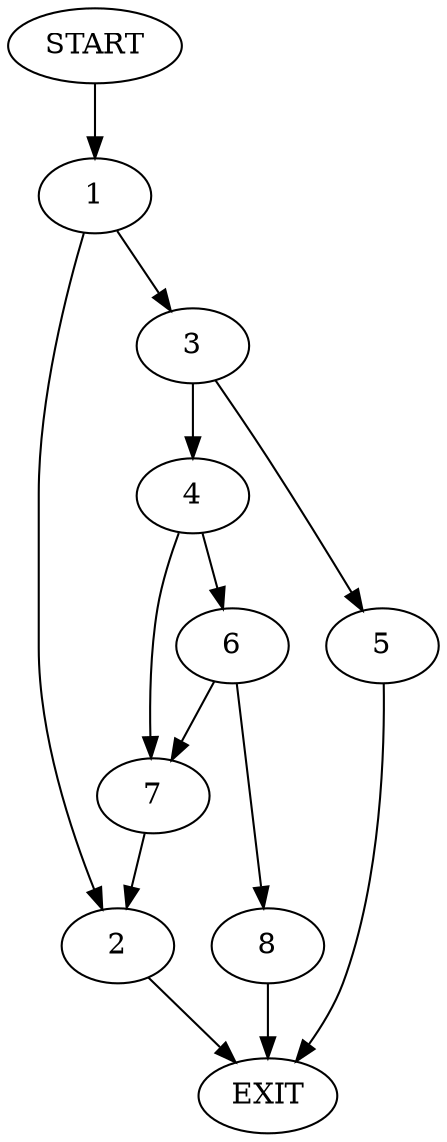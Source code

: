 digraph {
0 [label="START"]
9 [label="EXIT"]
0 -> 1
1 -> 2
1 -> 3
2 -> 9
3 -> 4
3 -> 5
4 -> 6
4 -> 7
5 -> 9
6 -> 7
6 -> 8
7 -> 2
8 -> 9
}
